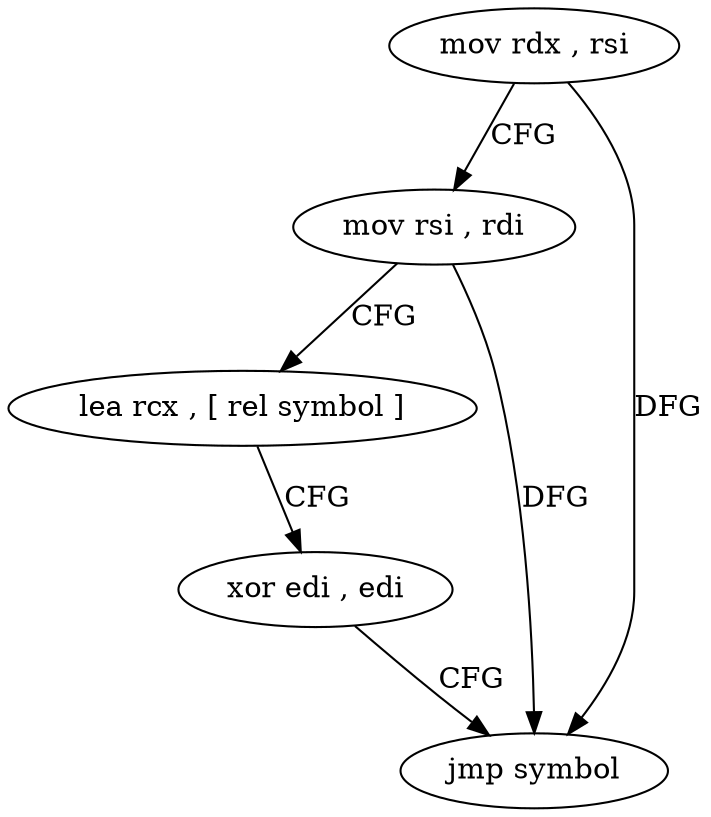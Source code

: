 digraph "func" {
"4227904" [label = "mov rdx , rsi" ]
"4227907" [label = "mov rsi , rdi" ]
"4227910" [label = "lea rcx , [ rel symbol ]" ]
"4227917" [label = "xor edi , edi" ]
"4227919" [label = "jmp symbol" ]
"4227904" -> "4227907" [ label = "CFG" ]
"4227904" -> "4227919" [ label = "DFG" ]
"4227907" -> "4227910" [ label = "CFG" ]
"4227907" -> "4227919" [ label = "DFG" ]
"4227910" -> "4227917" [ label = "CFG" ]
"4227917" -> "4227919" [ label = "CFG" ]
}
